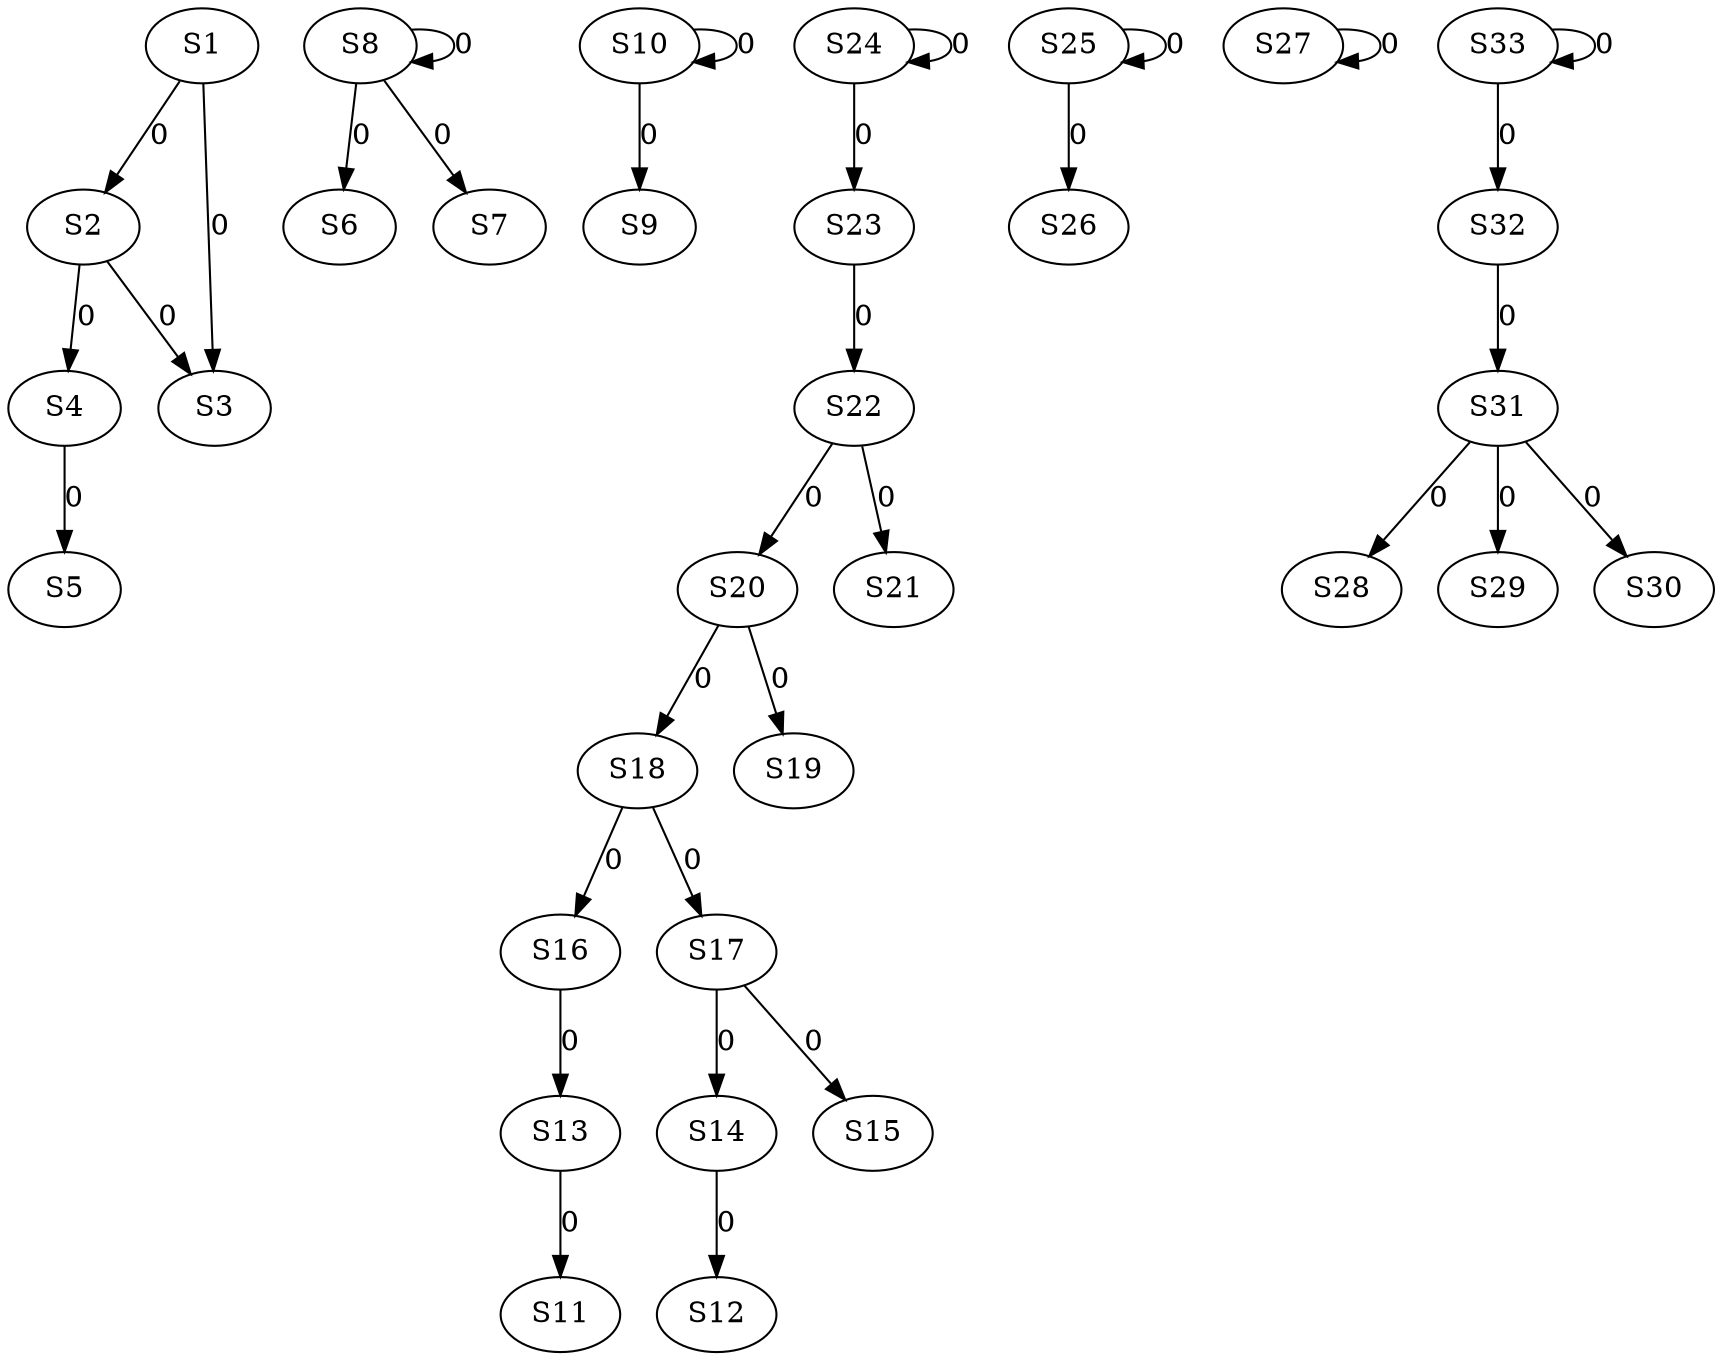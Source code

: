 strict digraph {
	S1 -> S2 [ label = 0 ];
	S2 -> S3 [ label = 0 ];
	S2 -> S4 [ label = 0 ];
	S4 -> S5 [ label = 0 ];
	S8 -> S6 [ label = 0 ];
	S8 -> S7 [ label = 0 ];
	S8 -> S8 [ label = 0 ];
	S10 -> S9 [ label = 0 ];
	S10 -> S10 [ label = 0 ];
	S13 -> S11 [ label = 0 ];
	S14 -> S12 [ label = 0 ];
	S16 -> S13 [ label = 0 ];
	S17 -> S14 [ label = 0 ];
	S17 -> S15 [ label = 0 ];
	S18 -> S16 [ label = 0 ];
	S18 -> S17 [ label = 0 ];
	S20 -> S18 [ label = 0 ];
	S20 -> S19 [ label = 0 ];
	S22 -> S20 [ label = 0 ];
	S22 -> S21 [ label = 0 ];
	S23 -> S22 [ label = 0 ];
	S24 -> S23 [ label = 0 ];
	S24 -> S24 [ label = 0 ];
	S25 -> S25 [ label = 0 ];
	S25 -> S26 [ label = 0 ];
	S27 -> S27 [ label = 0 ];
	S31 -> S28 [ label = 0 ];
	S31 -> S29 [ label = 0 ];
	S31 -> S30 [ label = 0 ];
	S32 -> S31 [ label = 0 ];
	S33 -> S32 [ label = 0 ];
	S33 -> S33 [ label = 0 ];
	S1 -> S3 [ label = 0 ];
}
